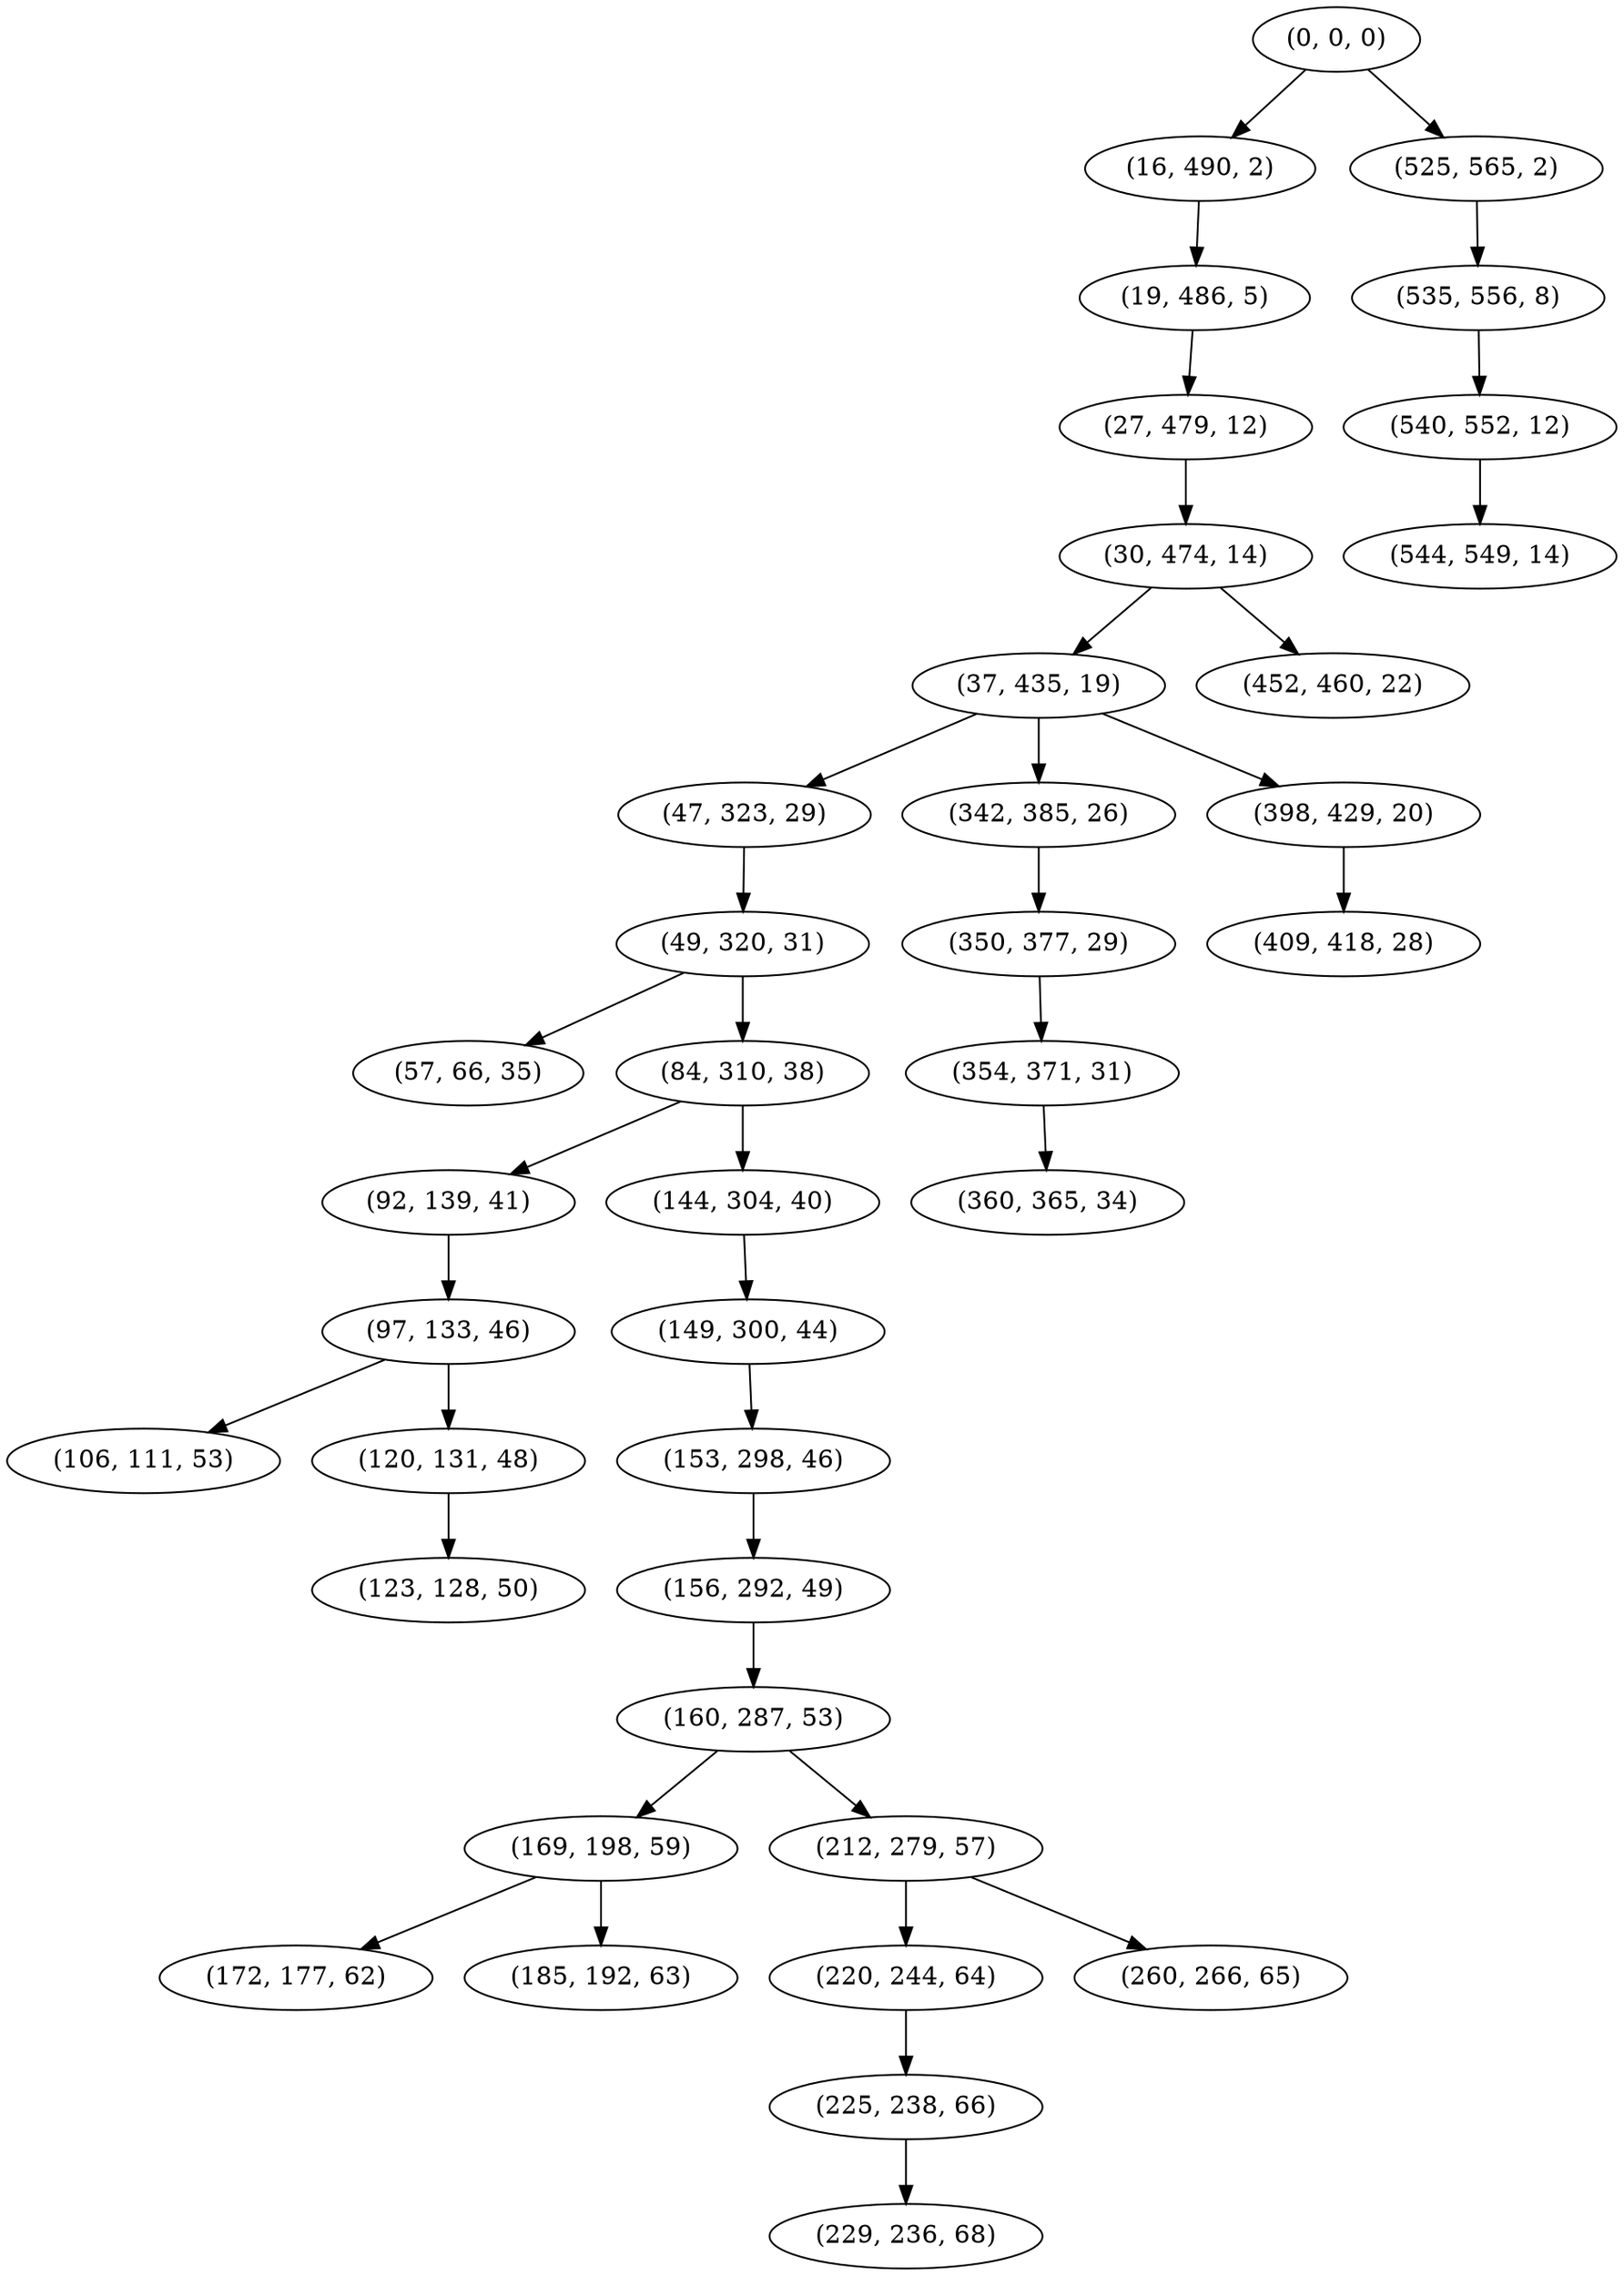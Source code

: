 digraph tree {
    "(0, 0, 0)";
    "(16, 490, 2)";
    "(19, 486, 5)";
    "(27, 479, 12)";
    "(30, 474, 14)";
    "(37, 435, 19)";
    "(47, 323, 29)";
    "(49, 320, 31)";
    "(57, 66, 35)";
    "(84, 310, 38)";
    "(92, 139, 41)";
    "(97, 133, 46)";
    "(106, 111, 53)";
    "(120, 131, 48)";
    "(123, 128, 50)";
    "(144, 304, 40)";
    "(149, 300, 44)";
    "(153, 298, 46)";
    "(156, 292, 49)";
    "(160, 287, 53)";
    "(169, 198, 59)";
    "(172, 177, 62)";
    "(185, 192, 63)";
    "(212, 279, 57)";
    "(220, 244, 64)";
    "(225, 238, 66)";
    "(229, 236, 68)";
    "(260, 266, 65)";
    "(342, 385, 26)";
    "(350, 377, 29)";
    "(354, 371, 31)";
    "(360, 365, 34)";
    "(398, 429, 20)";
    "(409, 418, 28)";
    "(452, 460, 22)";
    "(525, 565, 2)";
    "(535, 556, 8)";
    "(540, 552, 12)";
    "(544, 549, 14)";
    "(0, 0, 0)" -> "(16, 490, 2)";
    "(0, 0, 0)" -> "(525, 565, 2)";
    "(16, 490, 2)" -> "(19, 486, 5)";
    "(19, 486, 5)" -> "(27, 479, 12)";
    "(27, 479, 12)" -> "(30, 474, 14)";
    "(30, 474, 14)" -> "(37, 435, 19)";
    "(30, 474, 14)" -> "(452, 460, 22)";
    "(37, 435, 19)" -> "(47, 323, 29)";
    "(37, 435, 19)" -> "(342, 385, 26)";
    "(37, 435, 19)" -> "(398, 429, 20)";
    "(47, 323, 29)" -> "(49, 320, 31)";
    "(49, 320, 31)" -> "(57, 66, 35)";
    "(49, 320, 31)" -> "(84, 310, 38)";
    "(84, 310, 38)" -> "(92, 139, 41)";
    "(84, 310, 38)" -> "(144, 304, 40)";
    "(92, 139, 41)" -> "(97, 133, 46)";
    "(97, 133, 46)" -> "(106, 111, 53)";
    "(97, 133, 46)" -> "(120, 131, 48)";
    "(120, 131, 48)" -> "(123, 128, 50)";
    "(144, 304, 40)" -> "(149, 300, 44)";
    "(149, 300, 44)" -> "(153, 298, 46)";
    "(153, 298, 46)" -> "(156, 292, 49)";
    "(156, 292, 49)" -> "(160, 287, 53)";
    "(160, 287, 53)" -> "(169, 198, 59)";
    "(160, 287, 53)" -> "(212, 279, 57)";
    "(169, 198, 59)" -> "(172, 177, 62)";
    "(169, 198, 59)" -> "(185, 192, 63)";
    "(212, 279, 57)" -> "(220, 244, 64)";
    "(212, 279, 57)" -> "(260, 266, 65)";
    "(220, 244, 64)" -> "(225, 238, 66)";
    "(225, 238, 66)" -> "(229, 236, 68)";
    "(342, 385, 26)" -> "(350, 377, 29)";
    "(350, 377, 29)" -> "(354, 371, 31)";
    "(354, 371, 31)" -> "(360, 365, 34)";
    "(398, 429, 20)" -> "(409, 418, 28)";
    "(525, 565, 2)" -> "(535, 556, 8)";
    "(535, 556, 8)" -> "(540, 552, 12)";
    "(540, 552, 12)" -> "(544, 549, 14)";
}

